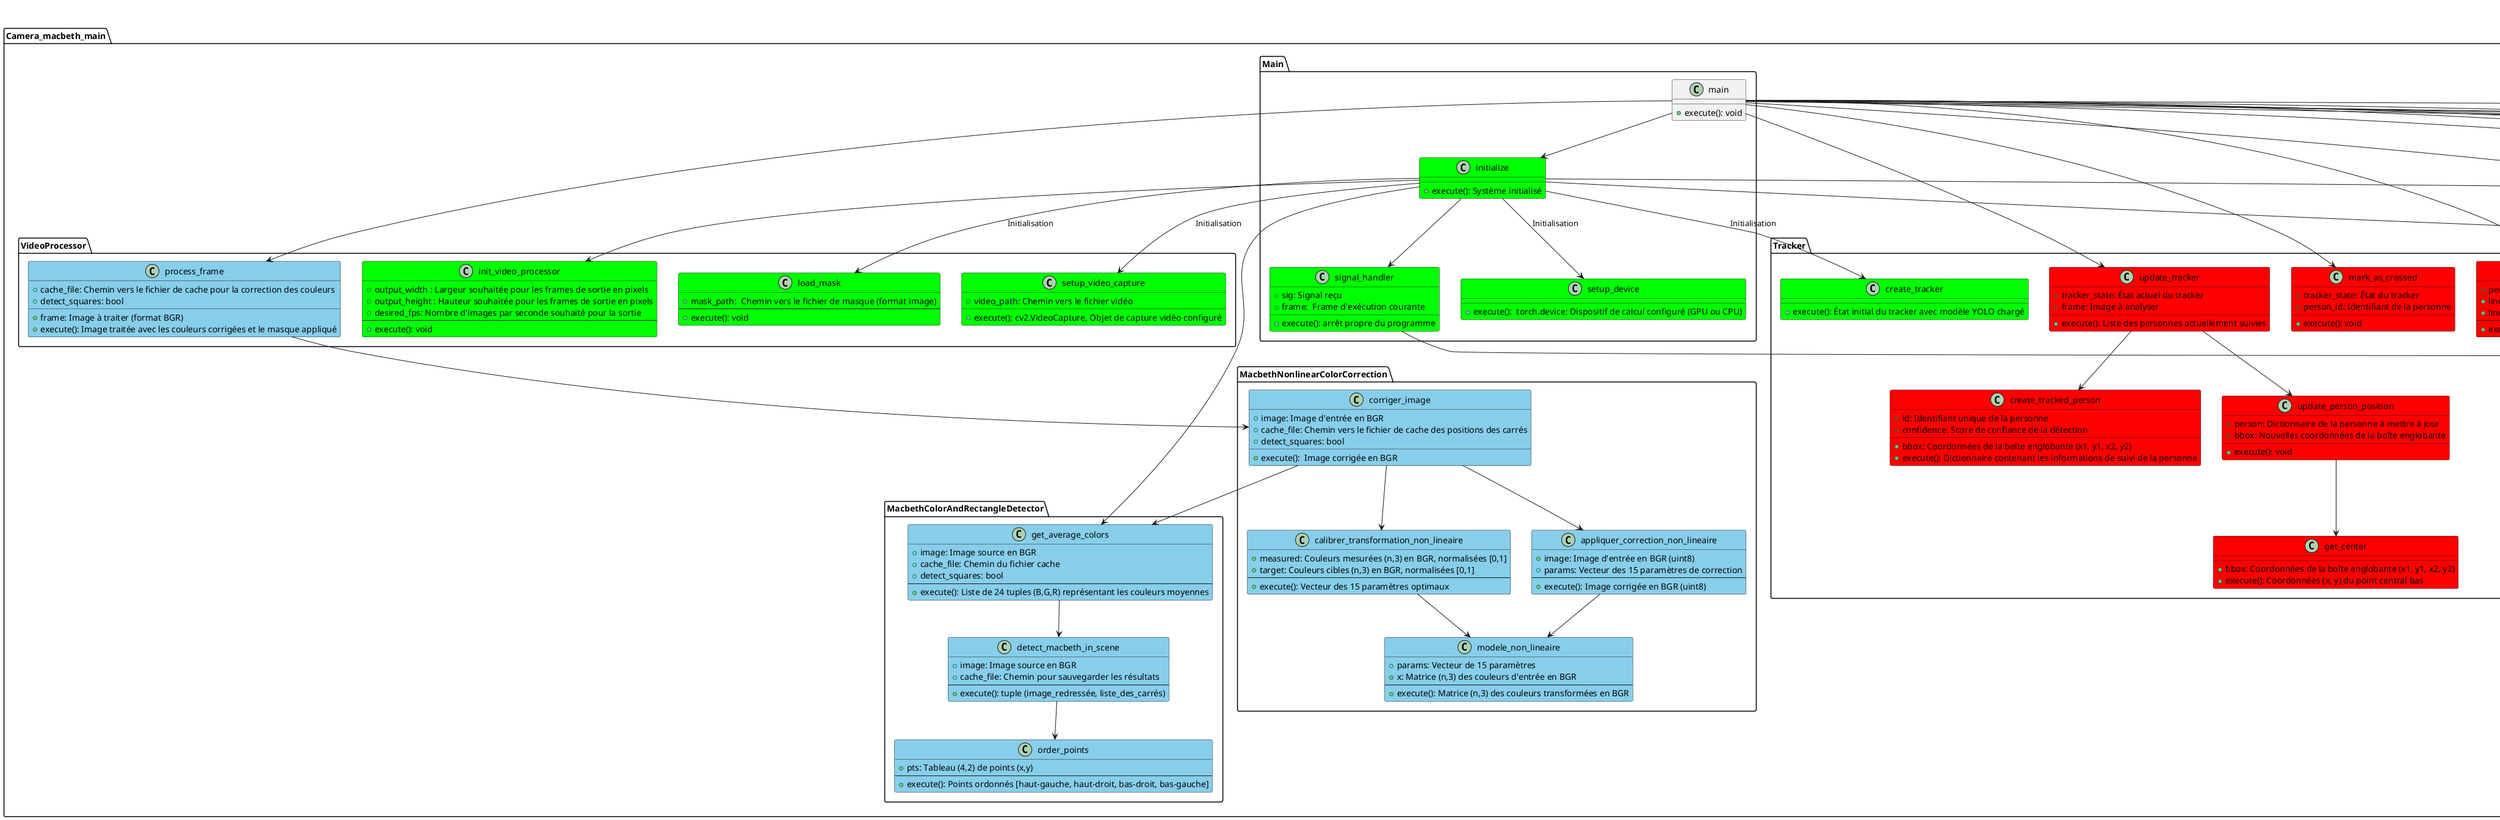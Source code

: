 

@startuml t
title Diagramme des fichiers Camera_macbeth_main

package "Camera_macbeth_main" {
    package "MacbethNonlinearColorCorrection" {
        class modele_non_lineaire #87CEEB {
            + params: Vecteur de 15 paramètres
            + x: Matrice (n,3) des couleurs d'entrée en BGR
            ---
            + execute(): Matrice (n,3) des couleurs transformées en BGR
        }

        class calibrer_transformation_non_lineaire #87CEEB {
            + measured: Couleurs mesurées (n,3) en BGR, normalisées [0,1]
            + target: Couleurs cibles (n,3) en BGR, normalisées [0,1]
            ---
            + execute(): Vecteur des 15 paramètres optimaux
        }

        class appliquer_correction_non_lineaire #87CEEB {
            + image: Image d'entrée en BGR (uint8)
            + params: Vecteur des 15 paramètres de correction
            ---
            + execute(): Image corrigée en BGR (uint8)
        }

        class corriger_image #87CEEB {
            + image: Image d'entrée en BGR
            + cache_file: Chemin vers le fichier de cache des positions des carrés
            + detect_squares: bool
            + execute():  Image corrigée en BGR
        }
    }

    package "MacbethColorAndRectangleDetector" {
        class order_points #87CEEB {
            + pts: Tableau (4,2) de points (x,y)
            ---
            + execute(): Points ordonnés [haut-gauche, haut-droit, bas-droit, bas-gauche]
        }

        class detect_macbeth_in_scene #87CEEB {
            + image: Image source en BGR
            + cache_file: Chemin pour sauvegarder les résultats
            ---
            + execute(): tuple (image_redressée, liste_des_carrés)
        }

        class get_average_colors #87CEEB {
            + image: Image source en BGR
            + cache_file: Chemin du fichier cache
            + detect_squares: bool
            ---
            + execute(): Liste de 24 tuples (B,G,R) représentant les couleurs moyennes
        }
    }

    package "VideoProcessor"  {
            class init_video_processor #00ff00 {
            + output_width : Largeur souhaitée pour les frames de sortie en pixels
            +output_height : Hauteur souhaitée pour les frames de sortie en pixels
            + desired_fps: Nombre d'images par seconde souhaité pour la sortie
            ---
            +execute(): void
        }
        
        class load_mask #00ff00 {
            + mask_path:  Chemin vers le fichier de masque (format image)
            ---
            + execute(): void
        }

        class setup_video_capture #00ff00 {
            + video_path: Chemin vers le fichier vidéo
            + execute(): cv2.VideoCapture, Objet de capture vidéo configuré
        }

        class process_frame #87CEEB {
            + frame: Image à traiter (format BGR)
            + cache_file: Chemin vers le fichier de cache pour la correction des couleurs
            + detect_squares: bool
            + execute(): Image traitée avec les couleurs corrigées et le masque appliqué
        }
    }

    package "Main" {
        class signal_handler #00ff00 {
        + sig: Signal reçu
        + frame:  Frame d'exécution courante
        + execute(): arrêt propre du programme
    }

    class setup_device #00ff00 {
        + execute():  torch.device: Dispositif de calcul configuré (GPU ou CPU)
    }
    
    class initialize #00ff00 {
        + execute(): Système initialisé
    }

    class main {
        + execute(): void
    }
  }
  
  package "Tracker" {
    class create_tracked_person #ff0000 {
        + bbox: Coordonnées de la boîte englobante (x1, y1, x2, y2)
        + id: Identifiant unique de la personne
        + confidence: Score de confiance de la détection
        + execute(): Dictionnaire contenant les informations de suivi de la personne
    }

    class get_center #ff0000 {
        + bbox: Coordonnées de la boîte englobante (x1, y1, x2, y2)
        + execute(): Coordonnées (x, y) du point central bas
    }

    class update_person_position #ff0000 {
        + person: Dictionnaire de la personne à mettre à jour
        + bbox: Nouvelles coordonnées de la boîte englobante
        + execute(): void
    }

    class check_line_crossing #ff0000 {
        + person: Dictionnaire de la personne à vérifier
        + line_start: Point de départ de la ligne (x, y)
        + line_end: Point d'arrivée de la ligne (x, y)
        ---
        + execute(): True si la personne traverse la ligne, False sinon
    }

    class create_tracker #00ff00 {
        + execute(): État initial du tracker avec modèle YOLO chargé
    }

    class update_tracker #ff0000 {
        + tracker_state: État actuel du tracker
        + frame: Image à analyser
        + execute(): Liste des personnes actuellement suivies
    }

    class mark_as_crossed #ff0000 {
        + tracker_state: État du tracker
        + person_id: Identifiant de la personne
        + execute(): void
    }
  }
package "ColorDetector" {
    class get_dominant_color #e67e22 {
        + frame: Image complète au format BGR
        + roi_coords: Coordonnées de la ROI sous forme (x1, y1, x2, y2)
        ---
        + execute(): Nom de la couleur dominante 
    }

    class visualize_color #e67e22 {
        + frame: Image sur laquelle dessiner (format BGR)
        + roi_coords: Coordonnées de la ROI sous forme (x1, y1, x2, y2)
        + color_name: Nom de la couleur détectée
        + execute(): void
    }
}

  package "ColorWeighting" {
    class get_color_weight #e67e22 {
        + color: Identifiant de la couleur
        + current_time: Timestamp actuel en secondes
        + execute(): Poids entre MIN_COLOR_WEIGHT et 1.0
    }

    class update_color_timestamp #e67e22 {
        + color: Identifiant de la couleur à mettre à jour
        + timestamp: imestamp spécifique.
        ---
        + execute(): void
    }

    class get_weighted_color_probabilities #e67e22 {
        + color_counts: Dictionnaire {couleur: nombre_de_pixels}
        + current_time: Timestamp pour le calcul
        ---
        + execute(): Dictionnaire {couleur: compte_pondéré} avec les comptages ajustés
              selon la pondération temporelle
    }
  }

package "NumberDetector" {
    class preprocess_roi {
        + roi: np.array
        + execute(): np.array
    }

    class get_number {
        + frame: np.array
        + roi_coords: tuple
        + execute(): str
    }

    class visualize_number {
        + frame: np.array
        + roi_coords: tuple
        + number: str
        + execute(): void
    }
  }
  package "DisplayManager" {
    class init_display #00ff00 {
        + execute(): Initialise le gestionnaire d'affichage
    }

    class draw_person #9b59b6 {
        + frame: Image sur laquelle dessiner (format BGR)
        + person: Dictionnaire contenant les informations de la personne
        + execute(): Dessine les éléments visuels pour une personne détectée
    }

    class _draw_person_label #9b59b6 {
        + frame: Image sur laquelle dessiner (format BGR)
        + person: Informations de la personne
        + x1: Coordonnée X du coin supérieur gauche
        + y1: Coordonnée Y du coin supérieur gauche
        + execute():  Dessine l'étiquette d'identification de la personne
    }

    class _draw_person_trajectory #9b59b6 {
        + frame: Image sur laquelle dessiner (format BGR)
        + person: Informations de la personne incluant sa trajectoire
        + execute(): Dessine la trajectoire de déplacement de la personne
    }

    class _draw_person_center #9b59b6 {
        + frame: Image sur laquelle afficher les compteurs (format BGR)
        + person: Informations de la personne
        ---
        + execute(): Dessine le point central de la personne
    }

    class draw_counters #9b59b6  {
        + frame: Image sur laquelle afficher les compteurs (format BGR)
        + counter: Dictionnaire {valeur: nombre} des compteurs
        + execute(): Affiche les compteurs pour chaque valeur détectée
    }

    class draw_crossing_line #9b59b6 {
        + frame: Image sur laquelle afficher les compteurs (format BGR)
        + start_point: Point de début (x, y) de la ligne
        + end_point: Point de fin (x, y) de la ligne
        + execute(): Dessine la ligne de comptage sur l'image
    }

    class draw_timer #9b59b6 {
        + frame: Image sur laquelle afficher le timer  (format BGR)
        + execute():  Temps écoulé en secondes depuis le début
    }

    class show_frame #9b59b6 {
        + frame: Image à afficher/enregistrer
        ---
        + execute(): tuple[bool, float]
    }

    class release {
        + execute(): ibère les ressources utilisées par l'affichage.
    }
  }
  
  package "DetectionHistory" #00ff00 {
    class init_detection_history {
        + output_file: Chemin vers le fichier CSV de sortie
        + execute(): Initialise l'historique des détections et crée/ouvre le fichier CSV de sortie
    }

    class update_color {
        + person_id: Identifiant unique du coureur
        + value: Valeur de couleur détectée
        + execute(): Met à jour l'historique des valeurs détectées pour un coureur
    }

    class get_dominant_value {
        + person_id:  Identifiant unique du coureur
        + execute(): Détermine la valeur la plus fréquente pour un coureur donné
    }

    class record_crossing {
        + person_id: Identifiant unique du coureur
        + elapsed_time: Temps écoulé depuis le début en secondes
        + execute(): Enregistre le passage d'un coureur avec sa couleur dominante et le temps écoulé
    }

    class cleanup {
        + execute():  Ferme proprement le fichier CSV.
    }
}
}


' Création des liens entre les fichiers

initialize --> signal_handler
initialize --> init_detection_history
initialize --> init_video_processor
initialize --> load_mask : Initialisation
initialize --> setup_video_capture : Initialisation
initialize --> create_tracker : Initialisation
initialize --> init_display : Initialisation
initialize --> setup_device : Initialisation
initialize--> get_average_colors
main --> initialize
main --> process_frame
main --> update_tracker
main --> update_color
main --> check_line_crossing
main --> draw_timer
main --> get_dominant_value
main --> record_crossing
main --> mark_as_crossed
main --> draw_person
main --> draw_crossing_line
main --> draw_counters
main --> show_frame
main --> cleanup
main --> release

signal_handler --> cleanup
process_frame -->  corriger_image
corriger_image --> get_average_colors
corriger_image --> calibrer_transformation_non_lineaire
corriger_image --> appliquer_correction_non_lineaire
calibrer_transformation_non_lineaire --> modele_non_lineaire
appliquer_correction_non_lineaire --> modele_non_lineaire
get_average_colors --> detect_macbeth_in_scene
detect_macbeth_in_scene --> order_points
record_crossing --> get_dominant_value

update_tracker --> create_tracked_person
update_tracker --> update_person_position
update_person_position --> get_center
draw_person --> get_dominant_color
draw_person --> get_number
draw_person --> visualize_color
draw_person --> visualize_number
draw_person --> _draw_person_label
draw_person --> _draw_person_trajectory
draw_person --> _draw_person_center
visualize_number -->preprocess_roi
get_weighted_color_probabilities --> get_color_weight
get_dominant_color --> get_weighted_color_probabilities
get_dominant_color --> update_color_timestamp

@enduml


